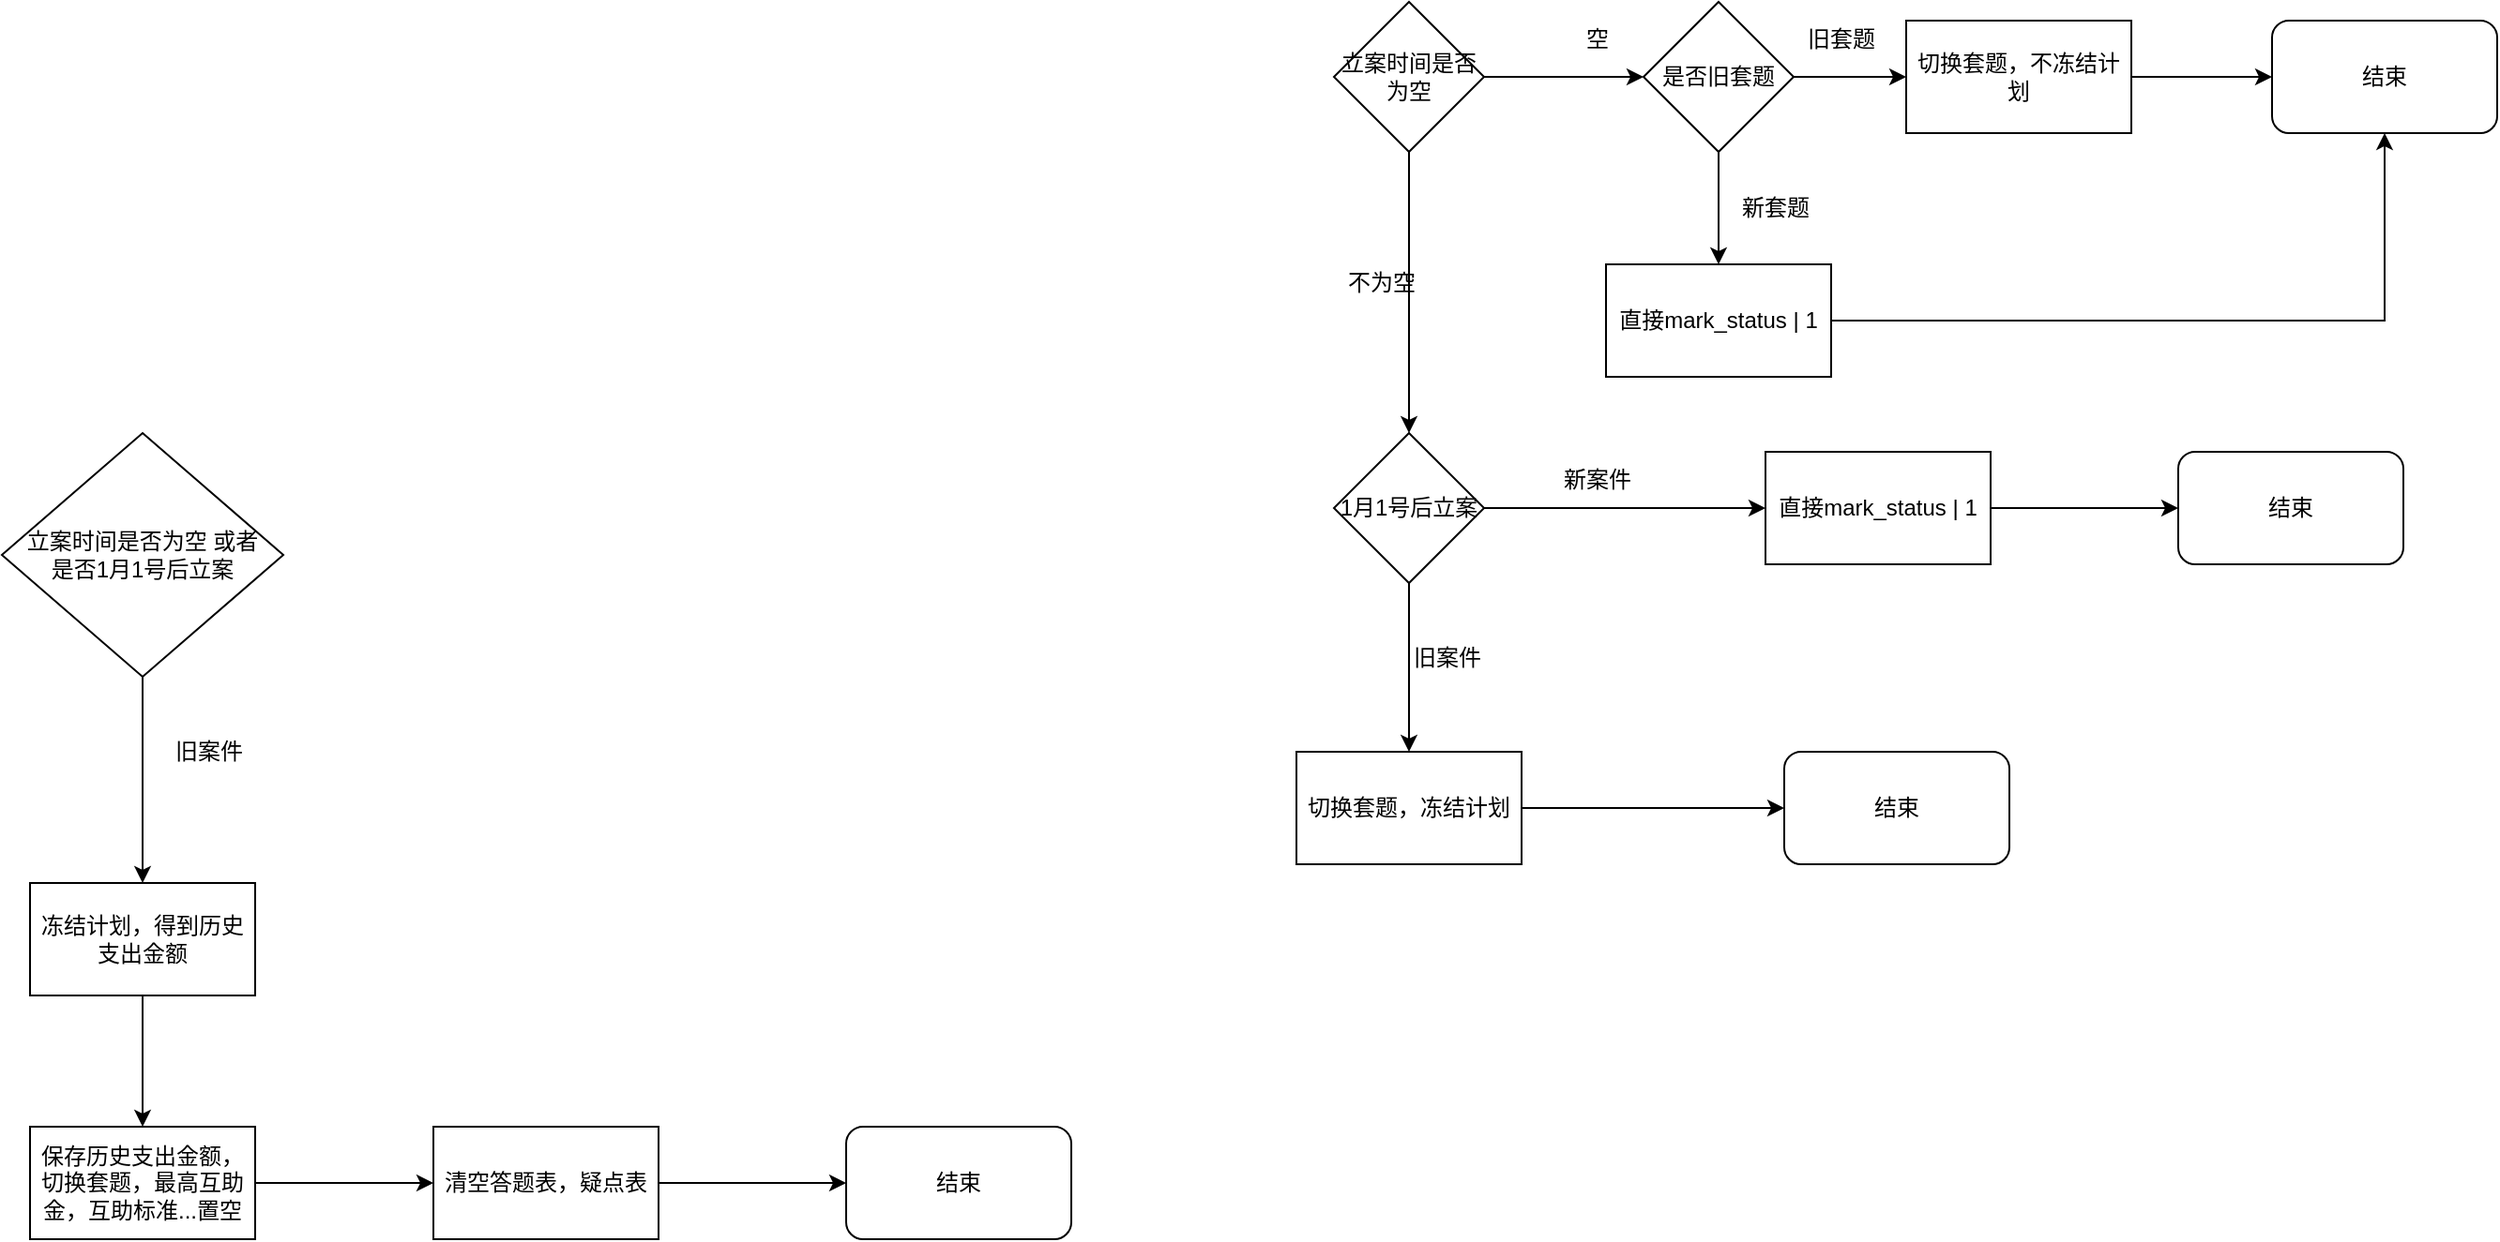 <mxfile version="14.4.4" type="github">
  <diagram id="2aao6s5FrQBSc6j1XHA0" name="第 1 页">
    <mxGraphModel dx="1422" dy="1933" grid="1" gridSize="10" guides="1" tooltips="1" connect="1" arrows="1" fold="1" page="1" pageScale="1" pageWidth="1920" pageHeight="1200" math="0" shadow="0">
      <root>
        <mxCell id="0" />
        <mxCell id="1" parent="0" />
        <mxCell id="gshKzYGQNFyMOPGnbcJn-3" style="edgeStyle=orthogonalEdgeStyle;rounded=0;orthogonalLoop=1;jettySize=auto;html=1;exitX=1;exitY=0.5;exitDx=0;exitDy=0;" edge="1" parent="1" source="gshKzYGQNFyMOPGnbcJn-17" target="gshKzYGQNFyMOPGnbcJn-2">
          <mxGeometry relative="1" as="geometry">
            <mxPoint x="940" y="150" as="sourcePoint" />
          </mxGeometry>
        </mxCell>
        <mxCell id="gshKzYGQNFyMOPGnbcJn-6" style="edgeStyle=orthogonalEdgeStyle;rounded=0;orthogonalLoop=1;jettySize=auto;html=1;entryX=0.5;entryY=0;entryDx=0;entryDy=0;" edge="1" parent="1" source="gshKzYGQNFyMOPGnbcJn-1" target="gshKzYGQNFyMOPGnbcJn-5">
          <mxGeometry relative="1" as="geometry" />
        </mxCell>
        <mxCell id="gshKzYGQNFyMOPGnbcJn-1" value="&lt;div&gt;立案时间是否为空 或者&lt;/div&gt;&lt;div&gt;是否1月1号后立案&lt;br&gt;&lt;/div&gt;" style="rhombus;whiteSpace=wrap;html=1;" vertex="1" parent="1">
          <mxGeometry x="150" y="110" width="150" height="130" as="geometry" />
        </mxCell>
        <mxCell id="gshKzYGQNFyMOPGnbcJn-13" style="edgeStyle=orthogonalEdgeStyle;rounded=0;orthogonalLoop=1;jettySize=auto;html=1;entryX=0;entryY=0.5;entryDx=0;entryDy=0;" edge="1" parent="1" source="gshKzYGQNFyMOPGnbcJn-2" target="gshKzYGQNFyMOPGnbcJn-12">
          <mxGeometry relative="1" as="geometry" />
        </mxCell>
        <mxCell id="gshKzYGQNFyMOPGnbcJn-2" value="直接mark_status | 1" style="rounded=0;whiteSpace=wrap;html=1;" vertex="1" parent="1">
          <mxGeometry x="1090" y="120" width="120" height="60" as="geometry" />
        </mxCell>
        <mxCell id="gshKzYGQNFyMOPGnbcJn-4" value="新案件" style="text;html=1;align=center;verticalAlign=middle;resizable=0;points=[];autosize=1;" vertex="1" parent="1">
          <mxGeometry x="975" y="125" width="50" height="20" as="geometry" />
        </mxCell>
        <mxCell id="gshKzYGQNFyMOPGnbcJn-9" style="edgeStyle=orthogonalEdgeStyle;rounded=0;orthogonalLoop=1;jettySize=auto;html=1;entryX=0.5;entryY=0;entryDx=0;entryDy=0;" edge="1" parent="1" source="gshKzYGQNFyMOPGnbcJn-5" target="gshKzYGQNFyMOPGnbcJn-8">
          <mxGeometry relative="1" as="geometry" />
        </mxCell>
        <mxCell id="gshKzYGQNFyMOPGnbcJn-5" value="冻结计划，得到历史支出金额" style="rounded=0;whiteSpace=wrap;html=1;" vertex="1" parent="1">
          <mxGeometry x="165" y="350" width="120" height="60" as="geometry" />
        </mxCell>
        <mxCell id="gshKzYGQNFyMOPGnbcJn-7" value="旧案件" style="text;html=1;align=center;verticalAlign=middle;resizable=0;points=[];autosize=1;" vertex="1" parent="1">
          <mxGeometry x="235" y="270" width="50" height="20" as="geometry" />
        </mxCell>
        <mxCell id="gshKzYGQNFyMOPGnbcJn-11" style="edgeStyle=orthogonalEdgeStyle;rounded=0;orthogonalLoop=1;jettySize=auto;html=1;" edge="1" parent="1" source="gshKzYGQNFyMOPGnbcJn-8" target="gshKzYGQNFyMOPGnbcJn-10">
          <mxGeometry relative="1" as="geometry" />
        </mxCell>
        <mxCell id="gshKzYGQNFyMOPGnbcJn-8" value="&lt;div&gt;保存历史支出金额，&lt;/div&gt;&lt;div&gt;切换套题，最高互助金，互助标准...置空&lt;/div&gt;" style="rounded=0;whiteSpace=wrap;html=1;" vertex="1" parent="1">
          <mxGeometry x="165" y="480" width="120" height="60" as="geometry" />
        </mxCell>
        <mxCell id="gshKzYGQNFyMOPGnbcJn-15" style="edgeStyle=orthogonalEdgeStyle;rounded=0;orthogonalLoop=1;jettySize=auto;html=1;entryX=0;entryY=0.5;entryDx=0;entryDy=0;" edge="1" parent="1" source="gshKzYGQNFyMOPGnbcJn-10" target="gshKzYGQNFyMOPGnbcJn-14">
          <mxGeometry relative="1" as="geometry" />
        </mxCell>
        <mxCell id="gshKzYGQNFyMOPGnbcJn-10" value="清空答题表，疑点表" style="rounded=0;whiteSpace=wrap;html=1;" vertex="1" parent="1">
          <mxGeometry x="380" y="480" width="120" height="60" as="geometry" />
        </mxCell>
        <mxCell id="gshKzYGQNFyMOPGnbcJn-12" value="结束" style="rounded=1;whiteSpace=wrap;html=1;" vertex="1" parent="1">
          <mxGeometry x="1310" y="120" width="120" height="60" as="geometry" />
        </mxCell>
        <mxCell id="gshKzYGQNFyMOPGnbcJn-14" value="结束" style="rounded=1;whiteSpace=wrap;html=1;" vertex="1" parent="1">
          <mxGeometry x="600" y="480" width="120" height="60" as="geometry" />
        </mxCell>
        <mxCell id="gshKzYGQNFyMOPGnbcJn-20" value="" style="edgeStyle=orthogonalEdgeStyle;rounded=0;orthogonalLoop=1;jettySize=auto;html=1;" edge="1" parent="1" source="gshKzYGQNFyMOPGnbcJn-17" target="gshKzYGQNFyMOPGnbcJn-19">
          <mxGeometry relative="1" as="geometry" />
        </mxCell>
        <mxCell id="gshKzYGQNFyMOPGnbcJn-17" value="1月1号后立案" style="rhombus;whiteSpace=wrap;html=1;" vertex="1" parent="1">
          <mxGeometry x="860" y="110" width="80" height="80" as="geometry" />
        </mxCell>
        <mxCell id="gshKzYGQNFyMOPGnbcJn-22" style="edgeStyle=orthogonalEdgeStyle;rounded=0;orthogonalLoop=1;jettySize=auto;html=1;entryX=0;entryY=0.5;entryDx=0;entryDy=0;" edge="1" parent="1" source="gshKzYGQNFyMOPGnbcJn-19" target="gshKzYGQNFyMOPGnbcJn-21">
          <mxGeometry relative="1" as="geometry" />
        </mxCell>
        <mxCell id="gshKzYGQNFyMOPGnbcJn-19" value="切换套题，冻结计划" style="whiteSpace=wrap;html=1;" vertex="1" parent="1">
          <mxGeometry x="840" y="280" width="120" height="60" as="geometry" />
        </mxCell>
        <mxCell id="gshKzYGQNFyMOPGnbcJn-21" value="结束" style="rounded=1;whiteSpace=wrap;html=1;" vertex="1" parent="1">
          <mxGeometry x="1100" y="280" width="120" height="60" as="geometry" />
        </mxCell>
        <mxCell id="gshKzYGQNFyMOPGnbcJn-25" value="旧案件" style="text;html=1;align=center;verticalAlign=middle;resizable=0;points=[];autosize=1;" vertex="1" parent="1">
          <mxGeometry x="895" y="220" width="50" height="20" as="geometry" />
        </mxCell>
        <mxCell id="gshKzYGQNFyMOPGnbcJn-28" style="edgeStyle=orthogonalEdgeStyle;rounded=0;orthogonalLoop=1;jettySize=auto;html=1;entryX=0;entryY=0.5;entryDx=0;entryDy=0;" edge="1" parent="1" source="gshKzYGQNFyMOPGnbcJn-26" target="gshKzYGQNFyMOPGnbcJn-27">
          <mxGeometry relative="1" as="geometry" />
        </mxCell>
        <mxCell id="gshKzYGQNFyMOPGnbcJn-39" style="edgeStyle=orthogonalEdgeStyle;rounded=0;orthogonalLoop=1;jettySize=auto;html=1;entryX=0.5;entryY=0;entryDx=0;entryDy=0;" edge="1" parent="1" source="gshKzYGQNFyMOPGnbcJn-26" target="gshKzYGQNFyMOPGnbcJn-17">
          <mxGeometry relative="1" as="geometry" />
        </mxCell>
        <mxCell id="gshKzYGQNFyMOPGnbcJn-26" value="立案时间是否为空" style="rhombus;whiteSpace=wrap;html=1;" vertex="1" parent="1">
          <mxGeometry x="860" y="-120" width="80" height="80" as="geometry" />
        </mxCell>
        <mxCell id="gshKzYGQNFyMOPGnbcJn-30" value="" style="edgeStyle=orthogonalEdgeStyle;rounded=0;orthogonalLoop=1;jettySize=auto;html=1;" edge="1" parent="1" source="gshKzYGQNFyMOPGnbcJn-27" target="gshKzYGQNFyMOPGnbcJn-29">
          <mxGeometry relative="1" as="geometry" />
        </mxCell>
        <mxCell id="gshKzYGQNFyMOPGnbcJn-35" value="" style="edgeStyle=orthogonalEdgeStyle;rounded=0;orthogonalLoop=1;jettySize=auto;html=1;" edge="1" parent="1" source="gshKzYGQNFyMOPGnbcJn-27" target="gshKzYGQNFyMOPGnbcJn-34">
          <mxGeometry relative="1" as="geometry" />
        </mxCell>
        <mxCell id="gshKzYGQNFyMOPGnbcJn-27" value="是否旧套题" style="rhombus;whiteSpace=wrap;html=1;" vertex="1" parent="1">
          <mxGeometry x="1025" y="-120" width="80" height="80" as="geometry" />
        </mxCell>
        <mxCell id="gshKzYGQNFyMOPGnbcJn-32" style="edgeStyle=orthogonalEdgeStyle;rounded=0;orthogonalLoop=1;jettySize=auto;html=1;entryX=0;entryY=0.5;entryDx=0;entryDy=0;" edge="1" parent="1" source="gshKzYGQNFyMOPGnbcJn-29" target="gshKzYGQNFyMOPGnbcJn-31">
          <mxGeometry relative="1" as="geometry" />
        </mxCell>
        <mxCell id="gshKzYGQNFyMOPGnbcJn-29" value="切换套题，不冻结计划" style="whiteSpace=wrap;html=1;" vertex="1" parent="1">
          <mxGeometry x="1165" y="-110" width="120" height="60" as="geometry" />
        </mxCell>
        <mxCell id="gshKzYGQNFyMOPGnbcJn-31" value="结束" style="rounded=1;whiteSpace=wrap;html=1;" vertex="1" parent="1">
          <mxGeometry x="1360" y="-110" width="120" height="60" as="geometry" />
        </mxCell>
        <mxCell id="gshKzYGQNFyMOPGnbcJn-33" value="旧套题" style="text;html=1;align=center;verticalAlign=middle;resizable=0;points=[];autosize=1;" vertex="1" parent="1">
          <mxGeometry x="1105" y="-110" width="50" height="20" as="geometry" />
        </mxCell>
        <mxCell id="gshKzYGQNFyMOPGnbcJn-37" style="edgeStyle=orthogonalEdgeStyle;rounded=0;orthogonalLoop=1;jettySize=auto;html=1;" edge="1" parent="1" source="gshKzYGQNFyMOPGnbcJn-34" target="gshKzYGQNFyMOPGnbcJn-31">
          <mxGeometry relative="1" as="geometry" />
        </mxCell>
        <mxCell id="gshKzYGQNFyMOPGnbcJn-34" value="直接mark_status | 1" style="whiteSpace=wrap;html=1;" vertex="1" parent="1">
          <mxGeometry x="1005" y="20" width="120" height="60" as="geometry" />
        </mxCell>
        <mxCell id="gshKzYGQNFyMOPGnbcJn-36" value="新套题" style="text;html=1;align=center;verticalAlign=middle;resizable=0;points=[];autosize=1;" vertex="1" parent="1">
          <mxGeometry x="1070" y="-20" width="50" height="20" as="geometry" />
        </mxCell>
        <mxCell id="gshKzYGQNFyMOPGnbcJn-38" value="空" style="text;html=1;align=center;verticalAlign=middle;resizable=0;points=[];autosize=1;" vertex="1" parent="1">
          <mxGeometry x="985" y="-110" width="30" height="20" as="geometry" />
        </mxCell>
        <mxCell id="gshKzYGQNFyMOPGnbcJn-40" value="不为空" style="text;html=1;align=center;verticalAlign=middle;resizable=0;points=[];autosize=1;" vertex="1" parent="1">
          <mxGeometry x="860" y="20" width="50" height="20" as="geometry" />
        </mxCell>
      </root>
    </mxGraphModel>
  </diagram>
</mxfile>
